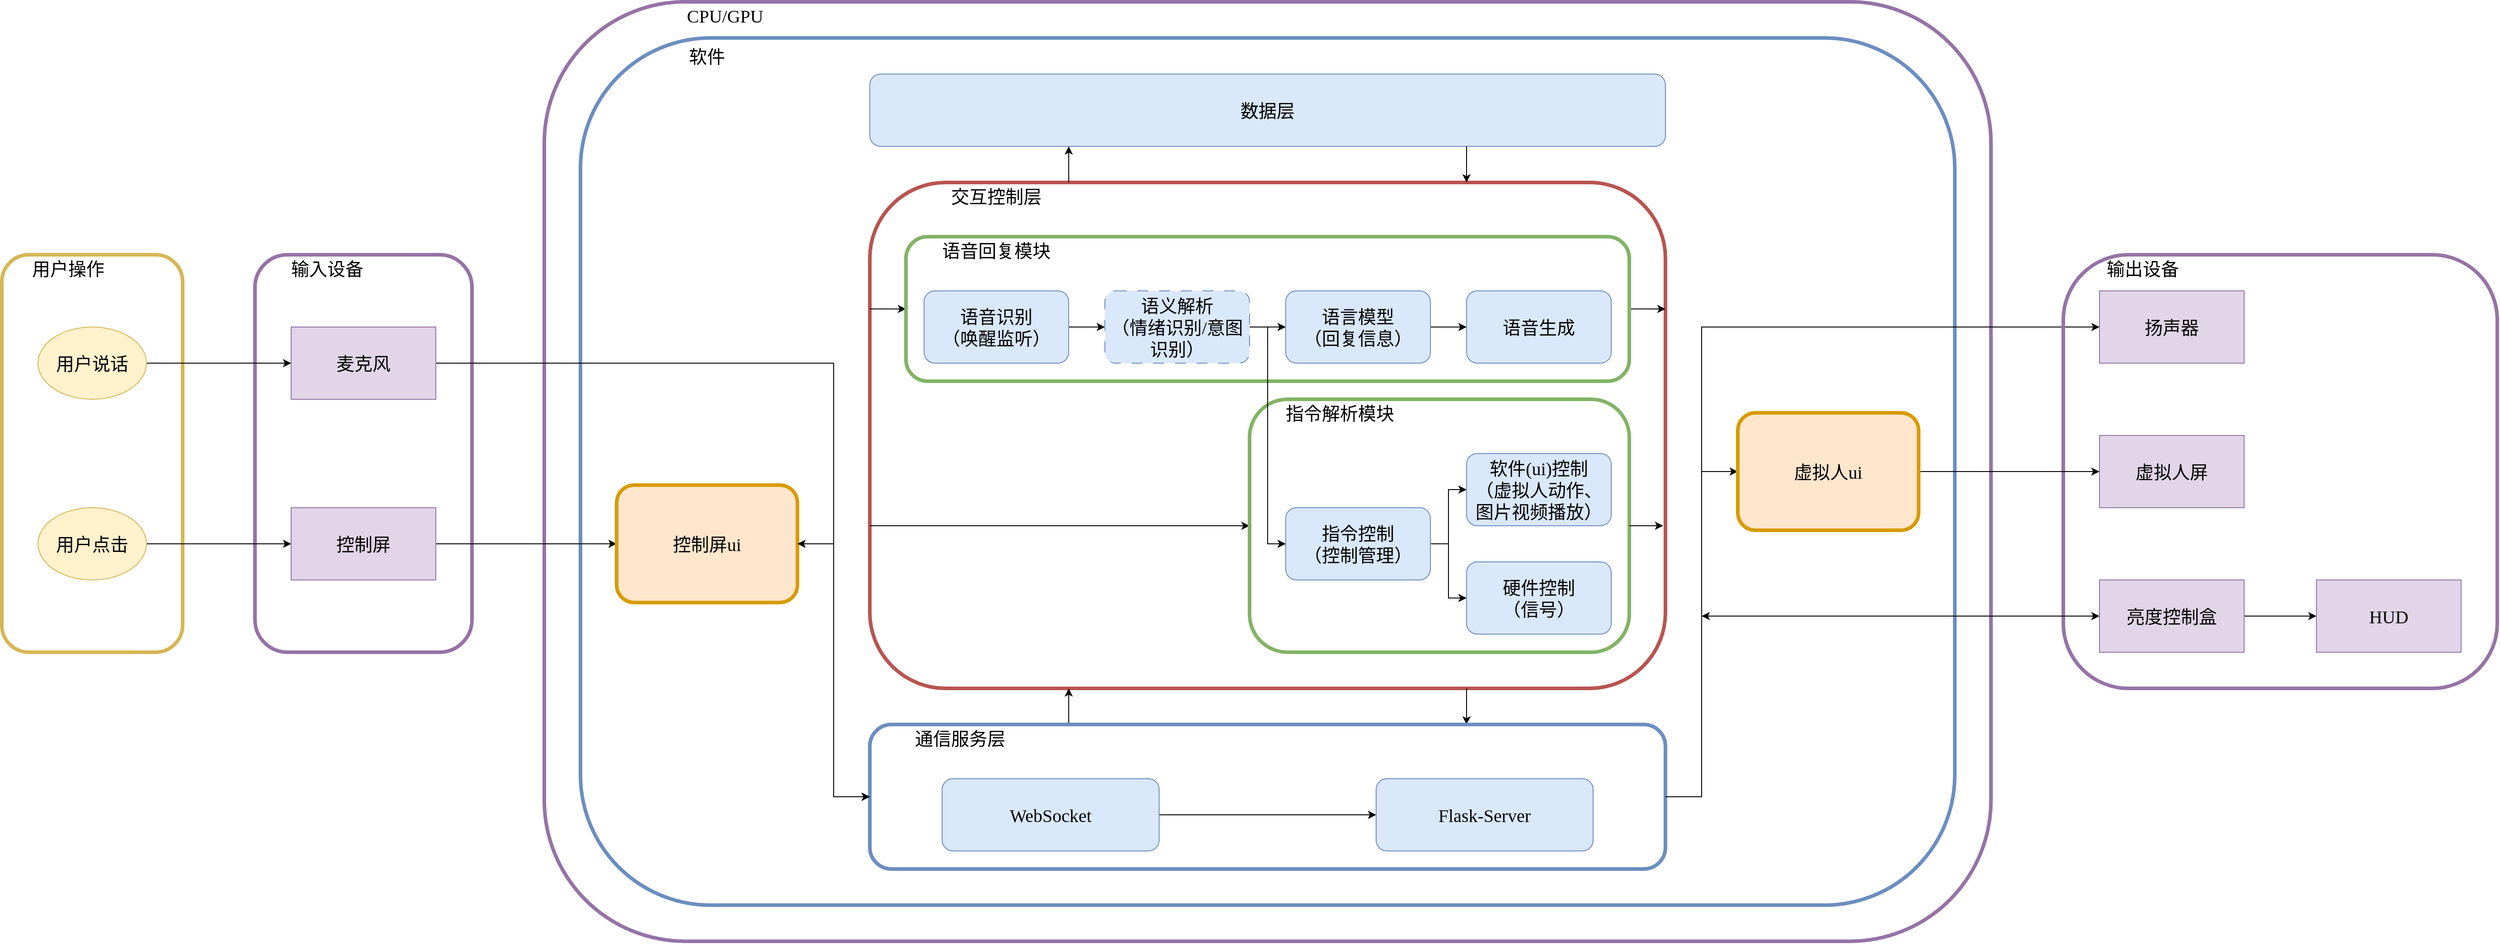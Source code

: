 <mxfile version="26.2.15">
  <diagram name="第 1 页" id="I95JbXtNGWgH5xwKB5yV">
    <mxGraphModel dx="4396" dy="1576" grid="1" gridSize="10" guides="1" tooltips="1" connect="1" arrows="1" fold="1" page="1" pageScale="1" pageWidth="827" pageHeight="1169" math="0" shadow="0">
      <root>
        <mxCell id="0" />
        <mxCell id="1" parent="0" />
        <mxCell id="fTQGhy_KuE080tfiFoKc-117" value="" style="rounded=1;whiteSpace=wrap;html=1;fillColor=none;strokeColor=#9673a6;strokeWidth=4;fontSize=20;fontFamily=Times New Roman;" parent="1" vertex="1">
          <mxGeometry x="-320" y="40" width="1600" height="1040" as="geometry" />
        </mxCell>
        <mxCell id="fTQGhy_KuE080tfiFoKc-110" value="" style="rounded=1;whiteSpace=wrap;html=1;fillColor=none;strokeColor=#6c8ebf;strokeWidth=4;fontSize=20;fontFamily=Times New Roman;" parent="1" vertex="1">
          <mxGeometry x="-280" y="80" width="1520" height="960" as="geometry" />
        </mxCell>
        <mxCell id="fTQGhy_KuE080tfiFoKc-57" value="" style="rounded=1;whiteSpace=wrap;html=1;fillColor=none;strokeColor=#b85450;fontSize=20;strokeWidth=4;fontFamily=Times New Roman;" parent="1" vertex="1">
          <mxGeometry x="40" y="240" width="880" height="560" as="geometry" />
        </mxCell>
        <mxCell id="xfih0z-EmHiZagL1sw-e-40" style="edgeStyle=orthogonalEdgeStyle;rounded=0;orthogonalLoop=1;jettySize=auto;html=1;entryX=0;entryY=0.5;entryDx=0;entryDy=0;fontFamily=Times New Roman;" edge="1" parent="1" target="xfih0z-EmHiZagL1sw-e-32">
          <mxGeometry relative="1" as="geometry">
            <mxPoint x="40" y="620" as="sourcePoint" />
            <Array as="points">
              <mxPoint x="40" y="620" />
            </Array>
          </mxGeometry>
        </mxCell>
        <mxCell id="xfih0z-EmHiZagL1sw-e-41" style="edgeStyle=orthogonalEdgeStyle;rounded=0;orthogonalLoop=1;jettySize=auto;html=1;exitX=0;exitY=0.25;exitDx=0;exitDy=0;entryX=0;entryY=0.5;entryDx=0;entryDy=0;fontFamily=Times New Roman;" edge="1" parent="1" source="fTQGhy_KuE080tfiFoKc-57" target="fTQGhy_KuE080tfiFoKc-53">
          <mxGeometry relative="1" as="geometry">
            <Array as="points">
              <mxPoint x="60" y="380" />
              <mxPoint x="60" y="380" />
            </Array>
          </mxGeometry>
        </mxCell>
        <mxCell id="xfih0z-EmHiZagL1sw-e-32" value="" style="rounded=1;whiteSpace=wrap;html=1;fillColor=none;strokeColor=#82b366;fontSize=20;strokeWidth=4;fontFamily=Times New Roman;" vertex="1" parent="1">
          <mxGeometry x="460" y="480" width="420" height="280" as="geometry" />
        </mxCell>
        <mxCell id="xfih0z-EmHiZagL1sw-e-18" style="edgeStyle=orthogonalEdgeStyle;rounded=0;orthogonalLoop=1;jettySize=auto;html=1;exitX=0.75;exitY=1;exitDx=0;exitDy=0;entryX=0.75;entryY=0;entryDx=0;entryDy=0;fontFamily=Times New Roman;" edge="1" parent="1" source="fTQGhy_KuE080tfiFoKc-57" target="fTQGhy_KuE080tfiFoKc-39">
          <mxGeometry relative="1" as="geometry" />
        </mxCell>
        <mxCell id="fTQGhy_KuE080tfiFoKc-87" style="edgeStyle=orthogonalEdgeStyle;rounded=0;orthogonalLoop=1;jettySize=auto;html=1;exitX=1;exitY=0.5;exitDx=0;exitDy=0;entryX=0;entryY=0.5;entryDx=0;entryDy=0;fontSize=20;fontFamily=Times New Roman;" parent="1" source="fTQGhy_KuE080tfiFoKc-39" target="fTQGhy_KuE080tfiFoKc-47" edge="1">
          <mxGeometry relative="1" as="geometry">
            <Array as="points">
              <mxPoint x="960" y="920" />
              <mxPoint x="960" y="400" />
            </Array>
          </mxGeometry>
        </mxCell>
        <mxCell id="xfih0z-EmHiZagL1sw-e-17" style="edgeStyle=orthogonalEdgeStyle;rounded=0;orthogonalLoop=1;jettySize=auto;html=1;exitX=0.25;exitY=0;exitDx=0;exitDy=0;entryX=0.25;entryY=1;entryDx=0;entryDy=0;fontFamily=Times New Roman;" edge="1" parent="1" source="fTQGhy_KuE080tfiFoKc-39" target="fTQGhy_KuE080tfiFoKc-57">
          <mxGeometry relative="1" as="geometry" />
        </mxCell>
        <mxCell id="fTQGhy_KuE080tfiFoKc-39" value="" style="rounded=1;whiteSpace=wrap;html=1;fillColor=none;strokeColor=#6c8ebf;strokeWidth=4;fontSize=20;fontFamily=Times New Roman;" parent="1" vertex="1">
          <mxGeometry x="40" y="840" width="880" height="160" as="geometry" />
        </mxCell>
        <mxCell id="fTQGhy_KuE080tfiFoKc-60" value="" style="rounded=1;whiteSpace=wrap;html=1;fillColor=none;strokeColor=#9673a6;strokeWidth=4;fontSize=20;fontFamily=Times New Roman;" parent="1" vertex="1">
          <mxGeometry x="-640" y="320" width="240" height="440" as="geometry" />
        </mxCell>
        <mxCell id="xfih0z-EmHiZagL1sw-e-42" style="edgeStyle=orthogonalEdgeStyle;rounded=0;orthogonalLoop=1;jettySize=auto;html=1;exitX=1;exitY=0.5;exitDx=0;exitDy=0;entryX=1;entryY=0.25;entryDx=0;entryDy=0;fontFamily=Times New Roman;" edge="1" parent="1" source="fTQGhy_KuE080tfiFoKc-53" target="fTQGhy_KuE080tfiFoKc-57">
          <mxGeometry relative="1" as="geometry">
            <Array as="points">
              <mxPoint x="910" y="380" />
              <mxPoint x="910" y="380" />
            </Array>
          </mxGeometry>
        </mxCell>
        <mxCell id="fTQGhy_KuE080tfiFoKc-53" value="" style="rounded=1;whiteSpace=wrap;html=1;fillColor=none;strokeColor=#82b366;fontSize=20;strokeWidth=4;fontFamily=Times New Roman;" parent="1" vertex="1">
          <mxGeometry x="80" y="300" width="800" height="160" as="geometry" />
        </mxCell>
        <mxCell id="fTQGhy_KuE080tfiFoKc-40" value="" style="rounded=1;whiteSpace=wrap;html=1;fillColor=none;strokeColor=#d6b656;strokeWidth=4;fontSize=20;fontFamily=Times New Roman;" parent="1" vertex="1">
          <mxGeometry x="-920" y="320" width="200" height="440" as="geometry" />
        </mxCell>
        <mxCell id="fTQGhy_KuE080tfiFoKc-43" value="" style="rounded=1;whiteSpace=wrap;html=1;fillColor=none;strokeColor=#9673a6;strokeWidth=4;fontSize=20;fontFamily=Times New Roman;" parent="1" vertex="1">
          <mxGeometry x="1360" y="320" width="480" height="480" as="geometry" />
        </mxCell>
        <mxCell id="fTQGhy_KuE080tfiFoKc-96" style="edgeStyle=orthogonalEdgeStyle;rounded=0;orthogonalLoop=1;jettySize=auto;html=1;exitX=1;exitY=0.5;exitDx=0;exitDy=0;entryX=0;entryY=0.5;entryDx=0;entryDy=0;fontSize=20;fontFamily=Times New Roman;" parent="1" source="fTQGhy_KuE080tfiFoKc-4" target="fTQGhy_KuE080tfiFoKc-8" edge="1">
          <mxGeometry relative="1" as="geometry">
            <Array as="points">
              <mxPoint x="280" y="400" />
              <mxPoint x="280" y="400" />
            </Array>
          </mxGeometry>
        </mxCell>
        <mxCell id="fTQGhy_KuE080tfiFoKc-4" value="&lt;font&gt;语音识别&lt;/font&gt;&lt;div&gt;&lt;font&gt;（唤醒监听）&lt;/font&gt;&lt;/div&gt;" style="rounded=1;whiteSpace=wrap;html=1;fillColor=#dae8fc;strokeColor=#6c8ebf;fontSize=20;fontFamily=Times New Roman;" parent="1" vertex="1">
          <mxGeometry x="100" y="360" width="160" height="80" as="geometry" />
        </mxCell>
        <mxCell id="xfih0z-EmHiZagL1sw-e-4" style="edgeStyle=orthogonalEdgeStyle;rounded=0;orthogonalLoop=1;jettySize=auto;html=1;exitX=1;exitY=0.5;exitDx=0;exitDy=0;entryX=0;entryY=0.5;entryDx=0;entryDy=0;fontSize=20;fontFamily=Times New Roman;" edge="1" parent="1" source="fTQGhy_KuE080tfiFoKc-8" target="fTQGhy_KuE080tfiFoKc-15">
          <mxGeometry relative="1" as="geometry" />
        </mxCell>
        <mxCell id="fTQGhy_KuE080tfiFoKc-8" value="&lt;font&gt;语义解析&lt;/font&gt;&lt;div&gt;&lt;font&gt;（情绪识别/意图识别）&lt;/font&gt;&lt;/div&gt;" style="rounded=1;whiteSpace=wrap;html=1;fillColor=#dae8fc;strokeColor=#6c8ebf;dashed=1;dashPattern=12 12;fontSize=20;fontFamily=Times New Roman;" parent="1" vertex="1">
          <mxGeometry x="300" y="360" width="160" height="80" as="geometry" />
        </mxCell>
        <mxCell id="fTQGhy_KuE080tfiFoKc-102" style="edgeStyle=orthogonalEdgeStyle;rounded=0;orthogonalLoop=1;jettySize=auto;html=1;exitX=1;exitY=0.5;exitDx=0;exitDy=0;entryX=0;entryY=0.5;entryDx=0;entryDy=0;fontSize=20;fontFamily=Times New Roman;" parent="1" source="fTQGhy_KuE080tfiFoKc-14" target="fTQGhy_KuE080tfiFoKc-22" edge="1">
          <mxGeometry relative="1" as="geometry">
            <Array as="points">
              <mxPoint x="680" y="640" />
              <mxPoint x="680" y="580" />
            </Array>
          </mxGeometry>
        </mxCell>
        <mxCell id="fTQGhy_KuE080tfiFoKc-103" style="edgeStyle=orthogonalEdgeStyle;rounded=0;orthogonalLoop=1;jettySize=auto;html=1;exitX=1;exitY=0.5;exitDx=0;exitDy=0;entryX=0;entryY=0.5;entryDx=0;entryDy=0;fontSize=20;fontFamily=Times New Roman;" parent="1" source="fTQGhy_KuE080tfiFoKc-14" target="fTQGhy_KuE080tfiFoKc-95" edge="1">
          <mxGeometry relative="1" as="geometry">
            <Array as="points">
              <mxPoint x="660" y="640" />
              <mxPoint x="680" y="640" />
              <mxPoint x="680" y="700" />
            </Array>
          </mxGeometry>
        </mxCell>
        <mxCell id="fTQGhy_KuE080tfiFoKc-14" value="指令控制&lt;br&gt;&lt;div&gt;&lt;font&gt;（控制管理）&lt;/font&gt;&lt;/div&gt;" style="rounded=1;whiteSpace=wrap;html=1;fillColor=#dae8fc;strokeColor=#6c8ebf;fontSize=20;fontFamily=Times New Roman;" parent="1" vertex="1">
          <mxGeometry x="500" y="600" width="160" height="80" as="geometry" />
        </mxCell>
        <mxCell id="fTQGhy_KuE080tfiFoKc-98" style="edgeStyle=orthogonalEdgeStyle;rounded=0;orthogonalLoop=1;jettySize=auto;html=1;exitX=1;exitY=0.5;exitDx=0;exitDy=0;entryX=0;entryY=0.5;entryDx=0;entryDy=0;fontSize=20;fontFamily=Times New Roman;" parent="1" source="fTQGhy_KuE080tfiFoKc-15" target="fTQGhy_KuE080tfiFoKc-21" edge="1">
          <mxGeometry relative="1" as="geometry">
            <Array as="points">
              <mxPoint x="680" y="400" />
              <mxPoint x="680" y="400" />
            </Array>
          </mxGeometry>
        </mxCell>
        <mxCell id="fTQGhy_KuE080tfiFoKc-15" value="语言模型&lt;br&gt;&lt;div&gt;（回复信息）&lt;/div&gt;" style="rounded=1;whiteSpace=wrap;html=1;fillColor=#dae8fc;strokeColor=#6c8ebf;fontSize=20;fontFamily=Times New Roman;" parent="1" vertex="1">
          <mxGeometry x="500" y="360" width="160" height="80" as="geometry" />
        </mxCell>
        <mxCell id="fTQGhy_KuE080tfiFoKc-21" value="&lt;font&gt;语音生成&lt;/font&gt;" style="rounded=1;whiteSpace=wrap;html=1;fillColor=#dae8fc;strokeColor=#6c8ebf;fontSize=20;fontFamily=Times New Roman;" parent="1" vertex="1">
          <mxGeometry x="700" y="360" width="160" height="80" as="geometry" />
        </mxCell>
        <mxCell id="fTQGhy_KuE080tfiFoKc-22" value="&lt;font&gt;软件(ui)控制&lt;/font&gt;&lt;div&gt;&lt;font&gt;（虚拟人动作、图片视频播放）&lt;/font&gt;&lt;/div&gt;" style="rounded=1;whiteSpace=wrap;html=1;fillColor=#dae8fc;strokeColor=#6c8ebf;fontSize=20;fontFamily=Times New Roman;" parent="1" vertex="1">
          <mxGeometry x="700" y="540" width="160" height="80" as="geometry" />
        </mxCell>
        <mxCell id="fTQGhy_KuE080tfiFoKc-29" value="&lt;span&gt;虚拟人屏&lt;/span&gt;" style="rounded=0;whiteSpace=wrap;html=1;fillColor=#e1d5e7;strokeColor=#9673a6;fontSize=20;fontFamily=Times New Roman;" parent="1" vertex="1">
          <mxGeometry x="1400" y="520" width="160" height="80" as="geometry" />
        </mxCell>
        <mxCell id="xfih0z-EmHiZagL1sw-e-7" style="edgeStyle=orthogonalEdgeStyle;rounded=0;orthogonalLoop=1;jettySize=auto;html=1;exitX=1;exitY=0.5;exitDx=0;exitDy=0;entryX=0;entryY=0.5;entryDx=0;entryDy=0;fontSize=20;fontFamily=Times New Roman;" edge="1" parent="1" source="fTQGhy_KuE080tfiFoKc-31" target="fTQGhy_KuE080tfiFoKc-80">
          <mxGeometry relative="1" as="geometry">
            <Array as="points">
              <mxPoint x="-350" y="640" />
              <mxPoint x="-350" y="640" />
            </Array>
          </mxGeometry>
        </mxCell>
        <mxCell id="fTQGhy_KuE080tfiFoKc-31" value="控制屏" style="rounded=0;whiteSpace=wrap;html=1;fillColor=#e1d5e7;strokeColor=#9673a6;fontSize=20;fontFamily=Times New Roman;" parent="1" vertex="1">
          <mxGeometry x="-600" y="600" width="160" height="80" as="geometry" />
        </mxCell>
        <mxCell id="fTQGhy_KuE080tfiFoKc-88" style="edgeStyle=orthogonalEdgeStyle;rounded=0;orthogonalLoop=1;jettySize=auto;html=1;exitX=1;exitY=0.5;exitDx=0;exitDy=0;entryX=0;entryY=0.5;entryDx=0;entryDy=0;fontSize=20;fontFamily=Times New Roman;" parent="1" source="fTQGhy_KuE080tfiFoKc-36" target="fTQGhy_KuE080tfiFoKc-62" edge="1">
          <mxGeometry relative="1" as="geometry" />
        </mxCell>
        <mxCell id="fTQGhy_KuE080tfiFoKc-36" value="&lt;span&gt;亮度控制盒&lt;/span&gt;" style="rounded=0;whiteSpace=wrap;html=1;fillColor=#e1d5e7;strokeColor=#9673a6;fontSize=20;fontFamily=Times New Roman;" parent="1" vertex="1">
          <mxGeometry x="1400" y="680" width="160" height="80" as="geometry" />
        </mxCell>
        <mxCell id="fTQGhy_KuE080tfiFoKc-58" style="edgeStyle=orthogonalEdgeStyle;rounded=0;orthogonalLoop=1;jettySize=auto;html=1;exitX=1;exitY=0.5;exitDx=0;exitDy=0;entryX=0;entryY=0.5;entryDx=0;entryDy=0;fontSize=20;fontFamily=Times New Roman;" parent="1" source="fTQGhy_KuE080tfiFoKc-45" target="fTQGhy_KuE080tfiFoKc-39" edge="1">
          <mxGeometry relative="1" as="geometry">
            <mxPoint x="160" y="925" as="targetPoint" />
            <Array as="points">
              <mxPoint y="440" />
              <mxPoint y="920" />
            </Array>
          </mxGeometry>
        </mxCell>
        <mxCell id="fTQGhy_KuE080tfiFoKc-45" value="&lt;font&gt;麦克风&lt;/font&gt;" style="rounded=0;whiteSpace=wrap;html=1;fillColor=#e1d5e7;strokeColor=#9673a6;fontSize=20;fontFamily=Times New Roman;" parent="1" vertex="1">
          <mxGeometry x="-600" y="400" width="160" height="80" as="geometry" />
        </mxCell>
        <mxCell id="fTQGhy_KuE080tfiFoKc-47" value="&lt;font&gt;扬声器&lt;/font&gt;" style="rounded=0;whiteSpace=wrap;html=1;fillColor=#e1d5e7;strokeColor=#9673a6;fontSize=20;fontFamily=Times New Roman;" parent="1" vertex="1">
          <mxGeometry x="1400" y="360" width="160" height="80" as="geometry" />
        </mxCell>
        <mxCell id="fTQGhy_KuE080tfiFoKc-51" style="edgeStyle=orthogonalEdgeStyle;rounded=0;orthogonalLoop=1;jettySize=auto;html=1;exitX=1;exitY=0.5;exitDx=0;exitDy=0;fontSize=20;entryX=0;entryY=0.5;entryDx=0;entryDy=0;fontFamily=Times New Roman;" parent="1" source="fTQGhy_KuE080tfiFoKc-48" target="fTQGhy_KuE080tfiFoKc-31" edge="1">
          <mxGeometry relative="1" as="geometry">
            <Array as="points" />
            <mxPoint x="-620" y="800" as="targetPoint" />
          </mxGeometry>
        </mxCell>
        <mxCell id="fTQGhy_KuE080tfiFoKc-48" value="&lt;span&gt;用户点击&lt;/span&gt;" style="ellipse;whiteSpace=wrap;html=1;fillColor=#fff2cc;strokeColor=#d6b656;fontSize=20;fontFamily=Times New Roman;" parent="1" vertex="1">
          <mxGeometry x="-880" y="600" width="120" height="80" as="geometry" />
        </mxCell>
        <mxCell id="fTQGhy_KuE080tfiFoKc-50" style="edgeStyle=orthogonalEdgeStyle;rounded=0;orthogonalLoop=1;jettySize=auto;html=1;exitX=1;exitY=0.5;exitDx=0;exitDy=0;entryX=0;entryY=0.5;entryDx=0;entryDy=0;fontSize=20;fontFamily=Times New Roman;" parent="1" source="fTQGhy_KuE080tfiFoKc-49" target="fTQGhy_KuE080tfiFoKc-45" edge="1">
          <mxGeometry relative="1" as="geometry" />
        </mxCell>
        <mxCell id="fTQGhy_KuE080tfiFoKc-49" value="&lt;span&gt;用户说话&lt;/span&gt;" style="ellipse;whiteSpace=wrap;html=1;fillColor=#fff2cc;strokeColor=#d6b656;fontSize=20;fontFamily=Times New Roman;" parent="1" vertex="1">
          <mxGeometry x="-880" y="400" width="120" height="80" as="geometry" />
        </mxCell>
        <mxCell id="fTQGhy_KuE080tfiFoKc-62" value="&lt;span&gt;HUD&lt;/span&gt;" style="rounded=0;whiteSpace=wrap;html=1;fillColor=#e1d5e7;strokeColor=#9673a6;fontSize=20;fontFamily=Times New Roman;" parent="1" vertex="1">
          <mxGeometry x="1640" y="680" width="160" height="80" as="geometry" />
        </mxCell>
        <mxCell id="fTQGhy_KuE080tfiFoKc-65" value="&lt;font&gt;数据层&lt;/font&gt;" style="rounded=1;whiteSpace=wrap;html=1;fillColor=#dae8fc;strokeColor=#6c8ebf;fontSize=20;fontFamily=Times New Roman;" parent="1" vertex="1">
          <mxGeometry x="40" y="120" width="880" height="80" as="geometry" />
        </mxCell>
        <mxCell id="fTQGhy_KuE080tfiFoKc-89" style="edgeStyle=orthogonalEdgeStyle;rounded=0;orthogonalLoop=1;jettySize=auto;html=1;exitX=1;exitY=0.5;exitDx=0;exitDy=0;entryX=0;entryY=0.5;entryDx=0;entryDy=0;fontSize=20;fontFamily=Times New Roman;" parent="1" source="fTQGhy_KuE080tfiFoKc-69" target="fTQGhy_KuE080tfiFoKc-79" edge="1">
          <mxGeometry relative="1" as="geometry" />
        </mxCell>
        <mxCell id="fTQGhy_KuE080tfiFoKc-69" value="&lt;font&gt;WebSocket&lt;/font&gt;" style="rounded=1;whiteSpace=wrap;html=1;fillColor=#dae8fc;strokeColor=#6c8ebf;fontSize=20;fontFamily=Times New Roman;" parent="1" vertex="1">
          <mxGeometry x="120" y="900" width="240" height="80" as="geometry" />
        </mxCell>
        <mxCell id="fTQGhy_KuE080tfiFoKc-76" value="通信服务层" style="text;html=1;align=center;verticalAlign=middle;whiteSpace=wrap;rounded=0;fontSize=20;fontFamily=Times New Roman;" parent="1" vertex="1">
          <mxGeometry x="60" y="840" width="160" height="30" as="geometry" />
        </mxCell>
        <mxCell id="fTQGhy_KuE080tfiFoKc-78" value="&lt;font&gt;交互控制层&lt;/font&gt;" style="text;html=1;align=center;verticalAlign=middle;whiteSpace=wrap;rounded=0;fontSize=20;fontFamily=Times New Roman;" parent="1" vertex="1">
          <mxGeometry x="100" y="240" width="160" height="30" as="geometry" />
        </mxCell>
        <mxCell id="fTQGhy_KuE080tfiFoKc-79" value="&lt;span&gt;Flask-Server&lt;/span&gt;" style="rounded=1;whiteSpace=wrap;html=1;fillColor=#dae8fc;strokeColor=#6c8ebf;fontSize=20;fontFamily=Times New Roman;" parent="1" vertex="1">
          <mxGeometry x="600" y="900" width="240" height="80" as="geometry" />
        </mxCell>
        <mxCell id="fTQGhy_KuE080tfiFoKc-80" value="控制屏ui" style="rounded=1;whiteSpace=wrap;html=1;fillColor=#ffe6cc;strokeColor=#d79b00;strokeWidth=4;fontSize=20;fontFamily=Times New Roman;" parent="1" vertex="1">
          <mxGeometry x="-240" y="575" width="200" height="130" as="geometry" />
        </mxCell>
        <mxCell id="fTQGhy_KuE080tfiFoKc-93" value="&lt;font&gt;输出设备&lt;/font&gt;" style="text;html=1;align=center;verticalAlign=middle;whiteSpace=wrap;rounded=0;fontSize=20;fontFamily=Times New Roman;" parent="1" vertex="1">
          <mxGeometry x="1400" y="320" width="96" height="30" as="geometry" />
        </mxCell>
        <mxCell id="fTQGhy_KuE080tfiFoKc-94" value="&lt;font&gt;输入设备&lt;/font&gt;" style="text;html=1;align=center;verticalAlign=middle;whiteSpace=wrap;rounded=0;fontSize=20;fontFamily=Times New Roman;" parent="1" vertex="1">
          <mxGeometry x="-620" y="320" width="120" height="30" as="geometry" />
        </mxCell>
        <mxCell id="fTQGhy_KuE080tfiFoKc-95" value="&lt;font&gt;硬件控制&lt;/font&gt;&lt;div&gt;&lt;font&gt;（信号）&lt;/font&gt;&lt;/div&gt;" style="rounded=1;whiteSpace=wrap;html=1;fillColor=#dae8fc;strokeColor=#6c8ebf;fontSize=20;fontFamily=Times New Roman;" parent="1" vertex="1">
          <mxGeometry x="700" y="660" width="160" height="80" as="geometry" />
        </mxCell>
        <mxCell id="fTQGhy_KuE080tfiFoKc-106" style="edgeStyle=orthogonalEdgeStyle;rounded=0;orthogonalLoop=1;jettySize=auto;html=1;exitX=1;exitY=0.5;exitDx=0;exitDy=0;entryX=0;entryY=0.5;entryDx=0;entryDy=0;fontSize=20;fontFamily=Times New Roman;" parent="1" source="fTQGhy_KuE080tfiFoKc-8" target="fTQGhy_KuE080tfiFoKc-14" edge="1">
          <mxGeometry relative="1" as="geometry">
            <Array as="points">
              <mxPoint x="480" y="400" />
              <mxPoint x="480" y="640" />
            </Array>
          </mxGeometry>
        </mxCell>
        <mxCell id="fTQGhy_KuE080tfiFoKc-111" value="&lt;font&gt;软件&lt;/font&gt;" style="text;html=1;align=center;verticalAlign=middle;whiteSpace=wrap;rounded=0;fontSize=20;fontFamily=Times New Roman;" parent="1" vertex="1">
          <mxGeometry x="-200" y="80" width="120" height="40" as="geometry" />
        </mxCell>
        <mxCell id="fTQGhy_KuE080tfiFoKc-114" value="" style="edgeStyle=orthogonalEdgeStyle;rounded=0;orthogonalLoop=1;jettySize=auto;html=1;exitX=1;exitY=0.5;exitDx=0;exitDy=0;entryX=0;entryY=0.5;entryDx=0;entryDy=0;fontSize=20;fontFamily=Times New Roman;" parent="1" source="fTQGhy_KuE080tfiFoKc-39" target="fTQGhy_KuE080tfiFoKc-113" edge="1">
          <mxGeometry relative="1" as="geometry">
            <mxPoint x="1200" y="855" as="sourcePoint" />
            <mxPoint x="1630" y="510" as="targetPoint" />
            <Array as="points">
              <mxPoint x="960" y="920" />
              <mxPoint x="960" y="560" />
            </Array>
          </mxGeometry>
        </mxCell>
        <mxCell id="fTQGhy_KuE080tfiFoKc-116" style="edgeStyle=orthogonalEdgeStyle;rounded=0;orthogonalLoop=1;jettySize=auto;html=1;exitX=1;exitY=0.5;exitDx=0;exitDy=0;entryX=0;entryY=0.5;entryDx=0;entryDy=0;fontSize=20;fontFamily=Times New Roman;" parent="1" source="fTQGhy_KuE080tfiFoKc-113" target="fTQGhy_KuE080tfiFoKc-29" edge="1">
          <mxGeometry relative="1" as="geometry">
            <Array as="points">
              <mxPoint x="1390" y="560" />
              <mxPoint x="1390" y="560" />
            </Array>
          </mxGeometry>
        </mxCell>
        <mxCell id="fTQGhy_KuE080tfiFoKc-113" value="虚拟人ui" style="rounded=1;whiteSpace=wrap;html=1;fillColor=#ffe6cc;strokeColor=#d79b00;strokeWidth=4;fontSize=20;fontFamily=Times New Roman;" parent="1" vertex="1">
          <mxGeometry x="1000" y="495" width="200" height="130" as="geometry" />
        </mxCell>
        <mxCell id="fTQGhy_KuE080tfiFoKc-118" value="&lt;font&gt;CPU/GPU&lt;/font&gt;" style="text;html=1;align=center;verticalAlign=middle;whiteSpace=wrap;rounded=0;fontSize=20;fontFamily=Times New Roman;" parent="1" vertex="1">
          <mxGeometry x="-200" y="40" width="160" height="30" as="geometry" />
        </mxCell>
        <mxCell id="xfih0z-EmHiZagL1sw-e-8" value="&lt;font&gt;用户操作&lt;/font&gt;" style="text;html=1;align=center;verticalAlign=middle;whiteSpace=wrap;rounded=0;fontSize=20;fontFamily=Times New Roman;" vertex="1" parent="1">
          <mxGeometry x="-900" y="320" width="107" height="30" as="geometry" />
        </mxCell>
        <mxCell id="xfih0z-EmHiZagL1sw-e-14" value="" style="endArrow=classic;startArrow=classic;html=1;rounded=0;exitX=1;exitY=0.5;exitDx=0;exitDy=0;entryX=0;entryY=0.5;entryDx=0;entryDy=0;fontFamily=Times New Roman;" edge="1" parent="1" source="fTQGhy_KuE080tfiFoKc-80" target="fTQGhy_KuE080tfiFoKc-39">
          <mxGeometry width="50" height="50" relative="1" as="geometry">
            <mxPoint x="530" y="730" as="sourcePoint" />
            <mxPoint x="580" y="680" as="targetPoint" />
            <Array as="points">
              <mxPoint y="640" />
              <mxPoint y="920" />
            </Array>
          </mxGeometry>
        </mxCell>
        <mxCell id="xfih0z-EmHiZagL1sw-e-23" value="" style="endArrow=classic;html=1;rounded=0;entryX=0.25;entryY=1;entryDx=0;entryDy=0;exitX=0.25;exitY=0;exitDx=0;exitDy=0;fontFamily=Times New Roman;" edge="1" parent="1" source="fTQGhy_KuE080tfiFoKc-57" target="fTQGhy_KuE080tfiFoKc-65">
          <mxGeometry width="50" height="50" relative="1" as="geometry">
            <mxPoint x="400" y="230" as="sourcePoint" />
            <mxPoint x="460" y="210" as="targetPoint" />
          </mxGeometry>
        </mxCell>
        <mxCell id="xfih0z-EmHiZagL1sw-e-24" value="" style="endArrow=classic;html=1;rounded=0;entryX=0.75;entryY=0;entryDx=0;entryDy=0;exitX=0.75;exitY=1;exitDx=0;exitDy=0;fontFamily=Times New Roman;" edge="1" parent="1" source="fTQGhy_KuE080tfiFoKc-65" target="fTQGhy_KuE080tfiFoKc-57">
          <mxGeometry width="50" height="50" relative="1" as="geometry">
            <mxPoint x="629.86" y="250" as="sourcePoint" />
            <mxPoint x="629.86" y="210" as="targetPoint" />
          </mxGeometry>
        </mxCell>
        <mxCell id="xfih0z-EmHiZagL1sw-e-38" value="指令解析模块" style="text;html=1;align=center;verticalAlign=middle;whiteSpace=wrap;rounded=0;fontSize=20;fontFamily=Times New Roman;" vertex="1" parent="1">
          <mxGeometry x="480" y="480" width="160" height="30" as="geometry" />
        </mxCell>
        <mxCell id="xfih0z-EmHiZagL1sw-e-39" value="语音回复模块" style="text;html=1;align=center;verticalAlign=middle;whiteSpace=wrap;rounded=0;fontSize=20;fontFamily=Times New Roman;" vertex="1" parent="1">
          <mxGeometry x="100" y="300" width="160" height="30" as="geometry" />
        </mxCell>
        <mxCell id="xfih0z-EmHiZagL1sw-e-43" style="edgeStyle=orthogonalEdgeStyle;rounded=0;orthogonalLoop=1;jettySize=auto;html=1;exitX=1;exitY=0.5;exitDx=0;exitDy=0;entryX=0.997;entryY=0.679;entryDx=0;entryDy=0;entryPerimeter=0;fontFamily=Times New Roman;" edge="1" parent="1" source="xfih0z-EmHiZagL1sw-e-32" target="fTQGhy_KuE080tfiFoKc-57">
          <mxGeometry relative="1" as="geometry" />
        </mxCell>
        <mxCell id="xfih0z-EmHiZagL1sw-e-44" value="" style="endArrow=classic;startArrow=classic;html=1;rounded=0;entryX=0;entryY=0.5;entryDx=0;entryDy=0;fontFamily=Times New Roman;" edge="1" parent="1" target="fTQGhy_KuE080tfiFoKc-36">
          <mxGeometry width="50" height="50" relative="1" as="geometry">
            <mxPoint x="960" y="720" as="sourcePoint" />
            <mxPoint x="830" y="580" as="targetPoint" />
          </mxGeometry>
        </mxCell>
      </root>
    </mxGraphModel>
  </diagram>
</mxfile>
